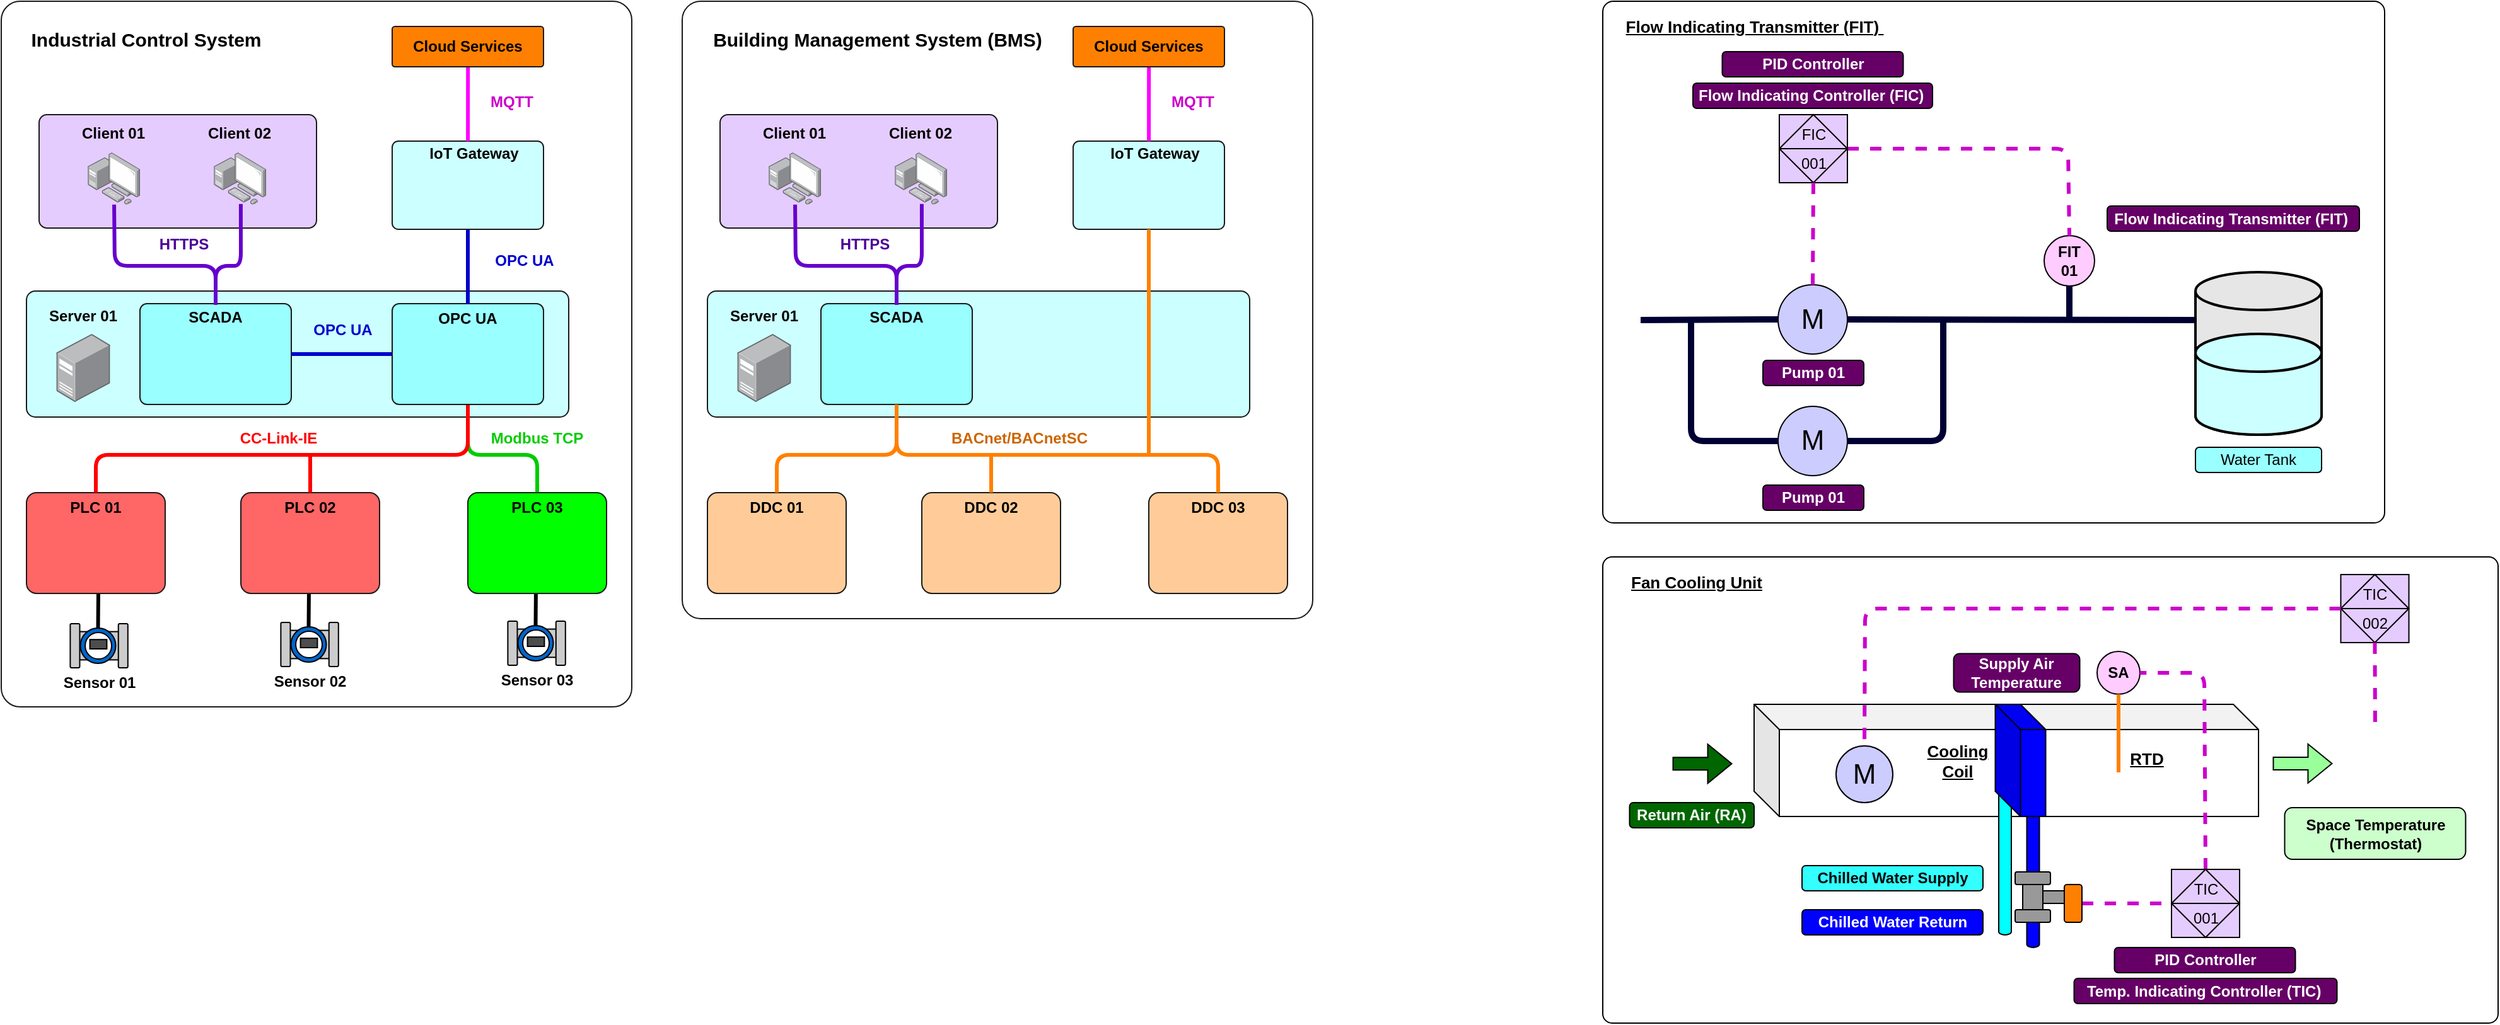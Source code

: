 <mxfile>
    <diagram name="Page-1" id="ee8GucKMwhRsPF9MjmTV">
        <mxGraphModel dx="2983" dy="1670" grid="1" gridSize="10" guides="1" tooltips="1" connect="1" arrows="1" fold="1" page="1" pageScale="1" pageWidth="850" pageHeight="1100" math="0" shadow="0">
            <root>
                <mxCell id="0"/>
                <mxCell id="1" parent="0"/>
                <mxCell id="qGfMKpQDj4KVWiZ2LK5q-127" value="" style="rounded=1;whiteSpace=wrap;html=1;arcSize=2;" parent="1" vertex="1">
                    <mxGeometry x="1540" y="611" width="710" height="370" as="geometry"/>
                </mxCell>
                <mxCell id="qGfMKpQDj4KVWiZ2LK5q-164" value="" style="rounded=1;whiteSpace=wrap;html=1;fillColor=#999999;" parent="1" vertex="1">
                    <mxGeometry x="1886.25" y="876" width="28" height="10" as="geometry"/>
                </mxCell>
                <mxCell id="qGfMKpQDj4KVWiZ2LK5q-149" value="" style="shape=cube;whiteSpace=wrap;html=1;boundedLbl=1;backgroundOutline=1;darkOpacity=0.05;darkOpacity2=0.1;" parent="1" vertex="1">
                    <mxGeometry x="1660" y="728" width="400" height="89" as="geometry"/>
                </mxCell>
                <mxCell id="YWgGbhT9v-dE-4aeQCzL-33" value="" style="rounded=1;whiteSpace=wrap;html=1;fillColor=#FFFFFF;strokeColor=#1A1A1A;arcSize=3;movable=1;resizable=1;rotatable=1;deletable=1;editable=1;locked=0;connectable=1;" parent="1" vertex="1">
                    <mxGeometry x="270" y="170" width="500" height="560" as="geometry"/>
                </mxCell>
                <mxCell id="qGfMKpQDj4KVWiZ2LK5q-117" value="" style="group" parent="1" vertex="1" connectable="0">
                    <mxGeometry x="660" y="635" width="70" height="95" as="geometry"/>
                </mxCell>
                <mxCell id="qGfMKpQDj4KVWiZ2LK5q-118" value="" style="endArrow=none;html=1;rounded=0;exitX=0.5;exitY=0;exitDx=0;exitDy=0;strokeWidth=3;" parent="qGfMKpQDj4KVWiZ2LK5q-117" source="qGfMKpQDj4KVWiZ2LK5q-121" edge="1">
                    <mxGeometry width="50" height="50" relative="1" as="geometry">
                        <mxPoint x="158" y="83" as="sourcePoint"/>
                        <mxPoint x="34" as="targetPoint"/>
                    </mxGeometry>
                </mxCell>
                <mxCell id="qGfMKpQDj4KVWiZ2LK5q-119" value="" style="group" parent="qGfMKpQDj4KVWiZ2LK5q-117" vertex="1" connectable="0">
                    <mxGeometry x="11.7" y="27" width="45.7" height="35" as="geometry"/>
                </mxCell>
                <mxCell id="qGfMKpQDj4KVWiZ2LK5q-120" value="" style="rounded=0;whiteSpace=wrap;html=1;fontColor=#CCCCCC;fillColor=#CCCCCC;" parent="qGfMKpQDj4KVWiZ2LK5q-119" vertex="1">
                    <mxGeometry x="3.237" y="6.3" width="40.957" height="22.4" as="geometry"/>
                </mxCell>
                <mxCell id="qGfMKpQDj4KVWiZ2LK5q-121" value="" style="ellipse;whiteSpace=wrap;html=1;aspect=fixed;fontColor=#CCCCCC;fillColor=#0066CC;" parent="qGfMKpQDj4KVWiZ2LK5q-119" vertex="1">
                    <mxGeometry x="8.056" y="3.5" width="28" height="28" as="geometry"/>
                </mxCell>
                <mxCell id="qGfMKpQDj4KVWiZ2LK5q-122" value="" style="rounded=1;whiteSpace=wrap;html=1;fontColor=#CCCCCC;fillColor=#CCCCCC;" parent="qGfMKpQDj4KVWiZ2LK5q-119" vertex="1">
                    <mxGeometry width="7.529" height="35" as="geometry"/>
                </mxCell>
                <mxCell id="qGfMKpQDj4KVWiZ2LK5q-123" value="" style="rounded=1;whiteSpace=wrap;html=1;fontColor=#CCCCCC;fillColor=#CCCCCC;" parent="qGfMKpQDj4KVWiZ2LK5q-119" vertex="1">
                    <mxGeometry x="38.171" width="7.529" height="35" as="geometry"/>
                </mxCell>
                <mxCell id="qGfMKpQDj4KVWiZ2LK5q-124" value="" style="ellipse;whiteSpace=wrap;html=1;aspect=fixed;fontColor=#CCCCCC;fillColor=#FFFFFF;" parent="qGfMKpQDj4KVWiZ2LK5q-119" vertex="1">
                    <mxGeometry x="11.82" y="7" width="21" height="21" as="geometry"/>
                </mxCell>
                <mxCell id="qGfMKpQDj4KVWiZ2LK5q-125" value="" style="rounded=0;whiteSpace=wrap;html=1;fillColor=#4D4D4D;" parent="qGfMKpQDj4KVWiZ2LK5q-119" vertex="1">
                    <mxGeometry x="15.58" y="12.6" width="13.42" height="7.4" as="geometry"/>
                </mxCell>
                <mxCell id="qGfMKpQDj4KVWiZ2LK5q-126" value="&lt;b&gt;&lt;font style=&quot;color: rgb(0, 0, 0);&quot;&gt;Sensor 03&lt;/font&gt;&lt;/b&gt;" style="rounded=0;whiteSpace=wrap;html=1;strokeColor=none;fillColor=none;" parent="qGfMKpQDj4KVWiZ2LK5q-117" vertex="1">
                    <mxGeometry y="64" width="70" height="20" as="geometry"/>
                </mxCell>
                <mxCell id="qGfMKpQDj4KVWiZ2LK5q-96" value="" style="group" parent="1" vertex="1" connectable="0">
                    <mxGeometry x="480" y="636" width="70" height="95" as="geometry"/>
                </mxCell>
                <mxCell id="qGfMKpQDj4KVWiZ2LK5q-97" value="" style="endArrow=none;html=1;rounded=0;exitX=0.5;exitY=0;exitDx=0;exitDy=0;strokeWidth=3;" parent="qGfMKpQDj4KVWiZ2LK5q-96" source="qGfMKpQDj4KVWiZ2LK5q-100" edge="1">
                    <mxGeometry width="50" height="50" relative="1" as="geometry">
                        <mxPoint x="158" y="83" as="sourcePoint"/>
                        <mxPoint x="34" as="targetPoint"/>
                    </mxGeometry>
                </mxCell>
                <mxCell id="qGfMKpQDj4KVWiZ2LK5q-98" value="" style="group" parent="qGfMKpQDj4KVWiZ2LK5q-96" vertex="1" connectable="0">
                    <mxGeometry x="11.7" y="27" width="45.7" height="35" as="geometry"/>
                </mxCell>
                <mxCell id="qGfMKpQDj4KVWiZ2LK5q-99" value="" style="rounded=0;whiteSpace=wrap;html=1;fontColor=#CCCCCC;fillColor=#CCCCCC;" parent="qGfMKpQDj4KVWiZ2LK5q-98" vertex="1">
                    <mxGeometry x="3.237" y="6.3" width="40.957" height="22.4" as="geometry"/>
                </mxCell>
                <mxCell id="qGfMKpQDj4KVWiZ2LK5q-100" value="" style="ellipse;whiteSpace=wrap;html=1;aspect=fixed;fontColor=#CCCCCC;fillColor=#0066CC;" parent="qGfMKpQDj4KVWiZ2LK5q-98" vertex="1">
                    <mxGeometry x="8.056" y="3.5" width="28" height="28" as="geometry"/>
                </mxCell>
                <mxCell id="qGfMKpQDj4KVWiZ2LK5q-101" value="" style="rounded=1;whiteSpace=wrap;html=1;fontColor=#CCCCCC;fillColor=#CCCCCC;" parent="qGfMKpQDj4KVWiZ2LK5q-98" vertex="1">
                    <mxGeometry width="7.529" height="35" as="geometry"/>
                </mxCell>
                <mxCell id="qGfMKpQDj4KVWiZ2LK5q-102" value="" style="rounded=1;whiteSpace=wrap;html=1;fontColor=#CCCCCC;fillColor=#CCCCCC;" parent="qGfMKpQDj4KVWiZ2LK5q-98" vertex="1">
                    <mxGeometry x="38.171" width="7.529" height="35" as="geometry"/>
                </mxCell>
                <mxCell id="qGfMKpQDj4KVWiZ2LK5q-103" value="" style="ellipse;whiteSpace=wrap;html=1;aspect=fixed;fontColor=#CCCCCC;fillColor=#FFFFFF;" parent="qGfMKpQDj4KVWiZ2LK5q-98" vertex="1">
                    <mxGeometry x="11.82" y="7" width="21" height="21" as="geometry"/>
                </mxCell>
                <mxCell id="qGfMKpQDj4KVWiZ2LK5q-104" value="" style="rounded=0;whiteSpace=wrap;html=1;fillColor=#4D4D4D;" parent="qGfMKpQDj4KVWiZ2LK5q-98" vertex="1">
                    <mxGeometry x="15.58" y="12.6" width="13.42" height="7.4" as="geometry"/>
                </mxCell>
                <mxCell id="qGfMKpQDj4KVWiZ2LK5q-105" value="&lt;b&gt;&lt;font style=&quot;color: rgb(0, 0, 0);&quot;&gt;Sensor 02&lt;/font&gt;&lt;/b&gt;" style="rounded=0;whiteSpace=wrap;html=1;strokeColor=none;fillColor=none;" parent="qGfMKpQDj4KVWiZ2LK5q-96" vertex="1">
                    <mxGeometry y="64" width="70" height="20" as="geometry"/>
                </mxCell>
                <mxCell id="qGfMKpQDj4KVWiZ2LK5q-95" value="" style="group" parent="1" vertex="1" connectable="0">
                    <mxGeometry x="313" y="637" width="70" height="95" as="geometry"/>
                </mxCell>
                <mxCell id="qGfMKpQDj4KVWiZ2LK5q-94" value="" style="endArrow=none;html=1;rounded=0;exitX=0.5;exitY=0;exitDx=0;exitDy=0;strokeWidth=3;" parent="qGfMKpQDj4KVWiZ2LK5q-95" source="qGfMKpQDj4KVWiZ2LK5q-84" edge="1">
                    <mxGeometry width="50" height="50" relative="1" as="geometry">
                        <mxPoint x="158" y="83" as="sourcePoint"/>
                        <mxPoint x="34" as="targetPoint"/>
                    </mxGeometry>
                </mxCell>
                <mxCell id="qGfMKpQDj4KVWiZ2LK5q-92" value="" style="group" parent="qGfMKpQDj4KVWiZ2LK5q-95" vertex="1" connectable="0">
                    <mxGeometry x="11.7" y="27" width="45.7" height="35" as="geometry"/>
                </mxCell>
                <mxCell id="qGfMKpQDj4KVWiZ2LK5q-87" value="" style="rounded=0;whiteSpace=wrap;html=1;fontColor=#CCCCCC;fillColor=#CCCCCC;" parent="qGfMKpQDj4KVWiZ2LK5q-92" vertex="1">
                    <mxGeometry x="3.237" y="6.3" width="40.957" height="22.4" as="geometry"/>
                </mxCell>
                <mxCell id="qGfMKpQDj4KVWiZ2LK5q-84" value="" style="ellipse;whiteSpace=wrap;html=1;aspect=fixed;fontColor=#CCCCCC;fillColor=#0066CC;" parent="qGfMKpQDj4KVWiZ2LK5q-92" vertex="1">
                    <mxGeometry x="8.056" y="3.5" width="28" height="28" as="geometry"/>
                </mxCell>
                <mxCell id="qGfMKpQDj4KVWiZ2LK5q-85" value="" style="rounded=1;whiteSpace=wrap;html=1;fontColor=#CCCCCC;fillColor=#CCCCCC;" parent="qGfMKpQDj4KVWiZ2LK5q-92" vertex="1">
                    <mxGeometry width="7.529" height="35" as="geometry"/>
                </mxCell>
                <mxCell id="qGfMKpQDj4KVWiZ2LK5q-86" value="" style="rounded=1;whiteSpace=wrap;html=1;fontColor=#CCCCCC;fillColor=#CCCCCC;" parent="qGfMKpQDj4KVWiZ2LK5q-92" vertex="1">
                    <mxGeometry x="38.171" width="7.529" height="35" as="geometry"/>
                </mxCell>
                <mxCell id="qGfMKpQDj4KVWiZ2LK5q-88" value="" style="ellipse;whiteSpace=wrap;html=1;aspect=fixed;fontColor=#CCCCCC;fillColor=#FFFFFF;" parent="qGfMKpQDj4KVWiZ2LK5q-92" vertex="1">
                    <mxGeometry x="11.82" y="7" width="21" height="21" as="geometry"/>
                </mxCell>
                <mxCell id="qGfMKpQDj4KVWiZ2LK5q-91" value="" style="rounded=0;whiteSpace=wrap;html=1;fillColor=#4D4D4D;" parent="qGfMKpQDj4KVWiZ2LK5q-92" vertex="1">
                    <mxGeometry x="15.58" y="12.6" width="13.42" height="7.4" as="geometry"/>
                </mxCell>
                <mxCell id="qGfMKpQDj4KVWiZ2LK5q-93" value="&lt;b&gt;&lt;font style=&quot;color: rgb(0, 0, 0);&quot;&gt;Sensor 01&lt;/font&gt;&lt;/b&gt;" style="rounded=0;whiteSpace=wrap;html=1;strokeColor=none;fillColor=none;" parent="qGfMKpQDj4KVWiZ2LK5q-95" vertex="1">
                    <mxGeometry y="64" width="70" height="20" as="geometry"/>
                </mxCell>
                <mxCell id="qGfMKpQDj4KVWiZ2LK5q-80" value="" style="rounded=1;whiteSpace=wrap;html=1;arcSize=2;" parent="1" vertex="1">
                    <mxGeometry x="1540" y="170" width="620" height="414" as="geometry"/>
                </mxCell>
                <mxCell id="YWgGbhT9v-dE-4aeQCzL-59" value="" style="rounded=1;whiteSpace=wrap;html=1;fillColor=#E5CCFF;strokeColor=#1A1A1A;arcSize=7;" parent="1" vertex="1">
                    <mxGeometry x="300" y="260" width="220" height="90" as="geometry"/>
                </mxCell>
                <mxCell id="YWgGbhT9v-dE-4aeQCzL-24" value="" style="endArrow=none;html=1;rounded=1;exitX=0.5;exitY=0;exitDx=0;exitDy=0;curved=0;strokeWidth=3;strokeColor=#00CC00;entryX=0.5;entryY=1;entryDx=0;entryDy=0;" parent="1" source="YWgGbhT9v-dE-4aeQCzL-12" target="YWgGbhT9v-dE-4aeQCzL-19" edge="1">
                    <mxGeometry width="50" height="50" relative="1" as="geometry">
                        <mxPoint x="355" y="570" as="sourcePoint"/>
                        <mxPoint x="640" y="490" as="targetPoint"/>
                        <Array as="points">
                            <mxPoint x="695" y="530"/>
                            <mxPoint x="640" y="530"/>
                        </Array>
                    </mxGeometry>
                </mxCell>
                <mxCell id="YWgGbhT9v-dE-4aeQCzL-16" value="" style="rounded=1;whiteSpace=wrap;html=1;fillColor=#CCFFFF;strokeColor=#1A1A1A;arcSize=7;" parent="1" vertex="1">
                    <mxGeometry x="290" y="400" width="430" height="100" as="geometry"/>
                </mxCell>
                <mxCell id="YWgGbhT9v-dE-4aeQCzL-1" value="" style="rounded=1;whiteSpace=wrap;html=1;fillColor=#FF6666;strokeColor=#1A1A1A;arcSize=10;" parent="1" vertex="1">
                    <mxGeometry x="290" y="560" width="110" height="80" as="geometry"/>
                </mxCell>
                <mxCell id="YWgGbhT9v-dE-4aeQCzL-2" value="" style="shape=image;verticalLabelPosition=bottom;labelBackgroundColor=default;verticalAlign=top;aspect=fixed;imageAspect=0;image=https://static.thenounproject.com/png/72238-200.png;" parent="1" vertex="1">
                    <mxGeometry x="300" y="560" width="90" height="90" as="geometry"/>
                </mxCell>
                <mxCell id="YWgGbhT9v-dE-4aeQCzL-7" value="&lt;b&gt;&lt;font style=&quot;color: rgb(0, 0, 0);&quot;&gt;PLC 01&lt;/font&gt;&lt;/b&gt;" style="rounded=0;whiteSpace=wrap;html=1;strokeColor=none;fillColor=none;" parent="1" vertex="1">
                    <mxGeometry x="310" y="562" width="70" height="20" as="geometry"/>
                </mxCell>
                <mxCell id="YWgGbhT9v-dE-4aeQCzL-8" value="" style="rounded=1;whiteSpace=wrap;html=1;fillColor=#FF6666;strokeColor=#1A1A1A;arcSize=10;" parent="1" vertex="1">
                    <mxGeometry x="460" y="560" width="110" height="80" as="geometry"/>
                </mxCell>
                <mxCell id="YWgGbhT9v-dE-4aeQCzL-9" value="" style="shape=image;verticalLabelPosition=bottom;labelBackgroundColor=default;verticalAlign=top;aspect=fixed;imageAspect=0;image=https://static.thenounproject.com/png/72238-200.png;" parent="1" vertex="1">
                    <mxGeometry x="470" y="560" width="90" height="90" as="geometry"/>
                </mxCell>
                <mxCell id="YWgGbhT9v-dE-4aeQCzL-10" value="&lt;b&gt;&lt;font style=&quot;color: rgb(0, 0, 0);&quot;&gt;PLC 02&lt;/font&gt;&lt;/b&gt;" style="rounded=0;whiteSpace=wrap;html=1;strokeColor=none;fillColor=none;" parent="1" vertex="1">
                    <mxGeometry x="480" y="562" width="70" height="20" as="geometry"/>
                </mxCell>
                <mxCell id="YWgGbhT9v-dE-4aeQCzL-11" value="" style="rounded=1;whiteSpace=wrap;html=1;fillColor=#00FF00;strokeColor=#1A1A1A;arcSize=10;" parent="1" vertex="1">
                    <mxGeometry x="640" y="560" width="110" height="80" as="geometry"/>
                </mxCell>
                <mxCell id="YWgGbhT9v-dE-4aeQCzL-12" value="" style="shape=image;verticalLabelPosition=bottom;labelBackgroundColor=default;verticalAlign=top;aspect=fixed;imageAspect=0;image=https://static.thenounproject.com/png/72238-200.png;" parent="1" vertex="1">
                    <mxGeometry x="650" y="560" width="90" height="90" as="geometry"/>
                </mxCell>
                <mxCell id="YWgGbhT9v-dE-4aeQCzL-13" value="&lt;b&gt;&lt;font style=&quot;color: rgb(0, 0, 0);&quot;&gt;PLC 03&lt;/font&gt;&lt;/b&gt;" style="rounded=0;whiteSpace=wrap;html=1;strokeColor=none;fillColor=none;" parent="1" vertex="1">
                    <mxGeometry x="660" y="562" width="70" height="20" as="geometry"/>
                </mxCell>
                <mxCell id="YWgGbhT9v-dE-4aeQCzL-14" value="" style="image;points=[];aspect=fixed;html=1;align=center;shadow=0;dashed=0;image=img/lib/allied_telesis/computer_and_terminals/Server_Desktop.svg;" parent="1" vertex="1">
                    <mxGeometry x="313.7" y="434" width="42.6" height="54" as="geometry"/>
                </mxCell>
                <mxCell id="YWgGbhT9v-dE-4aeQCzL-17" value="&lt;b&gt;&lt;font style=&quot;color: rgb(0, 0, 0);&quot;&gt;Server 01&lt;/font&gt;&lt;/b&gt;" style="rounded=0;whiteSpace=wrap;html=1;strokeColor=none;fillColor=none;" parent="1" vertex="1">
                    <mxGeometry x="300" y="410" width="70" height="20" as="geometry"/>
                </mxCell>
                <mxCell id="YWgGbhT9v-dE-4aeQCzL-18" value="" style="rounded=1;whiteSpace=wrap;html=1;fillColor=#99FFFF;strokeColor=#1A1A1A;arcSize=7;" parent="1" vertex="1">
                    <mxGeometry x="380" y="410" width="120" height="80" as="geometry"/>
                </mxCell>
                <mxCell id="YWgGbhT9v-dE-4aeQCzL-20" value="&lt;b&gt;&lt;font style=&quot;color: rgb(0, 0, 0);&quot;&gt;SCADA&lt;/font&gt;&lt;/b&gt;" style="rounded=0;whiteSpace=wrap;html=1;strokeColor=none;fillColor=none;" parent="1" vertex="1">
                    <mxGeometry x="405" y="411" width="70" height="20" as="geometry"/>
                </mxCell>
                <mxCell id="YWgGbhT9v-dE-4aeQCzL-21" value="&lt;font color=&quot;#000000&quot;&gt;&lt;b&gt;OPC UA&lt;/b&gt;&lt;/font&gt;" style="rounded=0;whiteSpace=wrap;html=1;strokeColor=none;fillColor=none;" parent="1" vertex="1">
                    <mxGeometry x="605" y="412" width="70" height="20" as="geometry"/>
                </mxCell>
                <mxCell id="YWgGbhT9v-dE-4aeQCzL-22" value="" style="endArrow=none;html=1;rounded=1;exitX=0.5;exitY=0;exitDx=0;exitDy=0;entryX=0.5;entryY=1;entryDx=0;entryDy=0;curved=0;strokeWidth=3;strokeColor=#FF0000;" parent="1" source="YWgGbhT9v-dE-4aeQCzL-2" target="YWgGbhT9v-dE-4aeQCzL-19" edge="1">
                    <mxGeometry width="50" height="50" relative="1" as="geometry">
                        <mxPoint x="460" y="480" as="sourcePoint"/>
                        <mxPoint x="510" y="430" as="targetPoint"/>
                        <Array as="points">
                            <mxPoint x="345" y="530"/>
                            <mxPoint x="640" y="530"/>
                        </Array>
                    </mxGeometry>
                </mxCell>
                <mxCell id="YWgGbhT9v-dE-4aeQCzL-25" value="" style="endArrow=none;html=1;rounded=0;exitX=0.5;exitY=0;exitDx=0;exitDy=0;strokeWidth=3;strokeColor=#FF0000;" parent="1" source="YWgGbhT9v-dE-4aeQCzL-9" edge="1">
                    <mxGeometry width="50" height="50" relative="1" as="geometry">
                        <mxPoint x="500" y="490" as="sourcePoint"/>
                        <mxPoint x="515" y="530" as="targetPoint"/>
                    </mxGeometry>
                </mxCell>
                <mxCell id="YWgGbhT9v-dE-4aeQCzL-30" style="edgeStyle=orthogonalEdgeStyle;rounded=0;orthogonalLoop=1;jettySize=auto;html=1;exitX=0;exitY=0.5;exitDx=0;exitDy=0;entryX=1;entryY=0.5;entryDx=0;entryDy=0;endArrow=none;startFill=0;strokeColor=#0000CC;strokeWidth=3;" parent="1" source="YWgGbhT9v-dE-4aeQCzL-19" target="YWgGbhT9v-dE-4aeQCzL-18" edge="1">
                    <mxGeometry relative="1" as="geometry"/>
                </mxCell>
                <mxCell id="YWgGbhT9v-dE-4aeQCzL-19" value="" style="rounded=1;whiteSpace=wrap;html=1;fillColor=#99FFFF;strokeColor=#1A1A1A;arcSize=7;" parent="1" vertex="1">
                    <mxGeometry x="580" y="410" width="120" height="80" as="geometry"/>
                </mxCell>
                <mxCell id="YWgGbhT9v-dE-4aeQCzL-27" value="&lt;b&gt;&lt;font style=&quot;color: rgb(0, 0, 0);&quot;&gt;OPC UA&lt;/font&gt;&lt;/b&gt;" style="rounded=0;whiteSpace=wrap;html=1;strokeColor=none;fillColor=none;" parent="1" vertex="1">
                    <mxGeometry x="605" y="412" width="70" height="20" as="geometry"/>
                </mxCell>
                <mxCell id="YWgGbhT9v-dE-4aeQCzL-28" value="&lt;b&gt;&lt;font style=&quot;color: rgb(255, 0, 0);&quot;&gt;CC-Link-IE&lt;/font&gt;&lt;/b&gt;" style="rounded=0;whiteSpace=wrap;html=1;strokeColor=none;fillColor=none;" parent="1" vertex="1">
                    <mxGeometry x="455" y="507" width="70" height="20" as="geometry"/>
                </mxCell>
                <mxCell id="YWgGbhT9v-dE-4aeQCzL-29" value="&lt;b&gt;&lt;font style=&quot;color: rgb(0, 204, 0);&quot;&gt;Modbus TCP&lt;/font&gt;&lt;/b&gt;" style="rounded=0;whiteSpace=wrap;html=1;strokeColor=none;fillColor=none;" parent="1" vertex="1">
                    <mxGeometry x="650" y="507" width="90" height="20" as="geometry"/>
                </mxCell>
                <mxCell id="YWgGbhT9v-dE-4aeQCzL-32" style="edgeStyle=orthogonalEdgeStyle;rounded=0;orthogonalLoop=1;jettySize=auto;html=1;endArrow=none;startFill=0;strokeColor=#0000CC;strokeWidth=3;" parent="1" edge="1">
                    <mxGeometry relative="1" as="geometry">
                        <mxPoint x="640" y="410" as="sourcePoint"/>
                        <mxPoint x="640" y="340" as="targetPoint"/>
                    </mxGeometry>
                </mxCell>
                <mxCell id="YWgGbhT9v-dE-4aeQCzL-34" value="&lt;b&gt;&lt;font style=&quot;color: rgb(0, 0, 204);&quot;&gt;OPC UA&lt;/font&gt;&lt;/b&gt;" style="rounded=0;whiteSpace=wrap;html=1;strokeColor=none;fillColor=none;" parent="1" vertex="1">
                    <mxGeometry x="650" y="366" width="70" height="20" as="geometry"/>
                </mxCell>
                <mxCell id="YWgGbhT9v-dE-4aeQCzL-37" value="&lt;b&gt;&lt;font style=&quot;color: rgb(0, 0, 204);&quot;&gt;OPC UA&lt;/font&gt;&lt;/b&gt;" style="rounded=0;whiteSpace=wrap;html=1;strokeColor=none;fillColor=none;" parent="1" vertex="1">
                    <mxGeometry x="506" y="421" width="70" height="20" as="geometry"/>
                </mxCell>
                <mxCell id="YWgGbhT9v-dE-4aeQCzL-39" value="" style="shape=image;verticalLabelPosition=bottom;labelBackgroundColor=default;verticalAlign=top;aspect=fixed;imageAspect=0;image=https://images.seeklogo.com/logo-png/35/2/opc-unified-architecture-ua-logo-png_seeklogo-355019.png;" parent="1" vertex="1">
                    <mxGeometry x="590" y="400" width="100" height="100" as="geometry"/>
                </mxCell>
                <mxCell id="YWgGbhT9v-dE-4aeQCzL-41" value="" style="shape=image;verticalLabelPosition=bottom;labelBackgroundColor=default;verticalAlign=top;aspect=fixed;imageAspect=0;image=https://iconics.fr/wp-content/uploads/2021/04/ICONICS_logo-1.png;" parent="1" vertex="1">
                    <mxGeometry x="402.2" y="434" width="76.8" height="44" as="geometry"/>
                </mxCell>
                <mxCell id="YWgGbhT9v-dE-4aeQCzL-42" value="" style="rounded=1;whiteSpace=wrap;html=1;fillColor=#CCFFFF;strokeColor=#1A1A1A;arcSize=7;" parent="1" vertex="1">
                    <mxGeometry x="580" y="281" width="120" height="70" as="geometry"/>
                </mxCell>
                <mxCell id="YWgGbhT9v-dE-4aeQCzL-43" value="&lt;font color=&quot;#000000&quot;&gt;&lt;b&gt;IoT Gateway&lt;/b&gt;&lt;/font&gt;" style="rounded=0;whiteSpace=wrap;html=1;strokeColor=none;fillColor=none;" parent="1" vertex="1">
                    <mxGeometry x="590" y="281" width="110" height="20" as="geometry"/>
                </mxCell>
                <mxCell id="YWgGbhT9v-dE-4aeQCzL-48" value="" style="shape=image;verticalLabelPosition=bottom;labelBackgroundColor=default;verticalAlign=top;aspect=fixed;imageAspect=0;image=https://scadalliance.com/partenaires/ewon.png;" parent="1" vertex="1">
                    <mxGeometry x="592" y="301" width="96" height="40" as="geometry"/>
                </mxCell>
                <mxCell id="YWgGbhT9v-dE-4aeQCzL-53" value="" style="image;points=[];aspect=fixed;html=1;align=center;shadow=0;dashed=0;image=img/lib/allied_telesis/computer_and_terminals/Personal_Computer_with_Server.svg;" parent="1" vertex="1">
                    <mxGeometry x="338.6" y="290" width="41.4" height="41.4" as="geometry"/>
                </mxCell>
                <mxCell id="YWgGbhT9v-dE-4aeQCzL-54" value="" style="image;points=[];aspect=fixed;html=1;align=center;shadow=0;dashed=0;image=img/lib/allied_telesis/computer_and_terminals/Personal_Computer_with_Server.svg;" parent="1" vertex="1">
                    <mxGeometry x="438.6" y="290" width="41.4" height="41.4" as="geometry"/>
                </mxCell>
                <mxCell id="YWgGbhT9v-dE-4aeQCzL-55" value="&lt;b&gt;&lt;font style=&quot;color: rgb(0, 0, 0);&quot;&gt;Client 01&lt;/font&gt;&lt;/b&gt;" style="rounded=0;whiteSpace=wrap;html=1;strokeColor=none;fillColor=none;" parent="1" vertex="1">
                    <mxGeometry x="324.3" y="265" width="70" height="20" as="geometry"/>
                </mxCell>
                <mxCell id="YWgGbhT9v-dE-4aeQCzL-56" value="&lt;b&gt;&lt;font style=&quot;color: rgb(0, 0, 0);&quot;&gt;Client 02&lt;/font&gt;&lt;/b&gt;" style="rounded=0;whiteSpace=wrap;html=1;strokeColor=none;fillColor=none;" parent="1" vertex="1">
                    <mxGeometry x="424.3" y="265" width="70" height="20" as="geometry"/>
                </mxCell>
                <mxCell id="YWgGbhT9v-dE-4aeQCzL-57" value="" style="endArrow=none;html=1;rounded=1;exitX=0.5;exitY=0;exitDx=0;exitDy=0;strokeColor=#6600CC;strokeWidth=3;curved=0;" parent="1" source="YWgGbhT9v-dE-4aeQCzL-20" target="YWgGbhT9v-dE-4aeQCzL-53" edge="1">
                    <mxGeometry width="50" height="50" relative="1" as="geometry">
                        <mxPoint x="440" y="430" as="sourcePoint"/>
                        <mxPoint x="370" y="340" as="targetPoint"/>
                        <Array as="points">
                            <mxPoint x="440" y="380"/>
                            <mxPoint x="360" y="380"/>
                        </Array>
                    </mxGeometry>
                </mxCell>
                <mxCell id="YWgGbhT9v-dE-4aeQCzL-58" value="" style="endArrow=none;html=1;rounded=1;exitX=0.5;exitY=0;exitDx=0;exitDy=0;strokeColor=#6600CC;strokeWidth=3;curved=0;entryX=0.516;entryY=0.988;entryDx=0;entryDy=0;entryPerimeter=0;" parent="1" source="YWgGbhT9v-dE-4aeQCzL-20" target="YWgGbhT9v-dE-4aeQCzL-54" edge="1">
                    <mxGeometry width="50" height="50" relative="1" as="geometry">
                        <mxPoint x="450" y="421" as="sourcePoint"/>
                        <mxPoint x="460" y="340" as="targetPoint"/>
                        <Array as="points">
                            <mxPoint x="440" y="380"/>
                            <mxPoint x="460" y="380"/>
                        </Array>
                    </mxGeometry>
                </mxCell>
                <mxCell id="YWgGbhT9v-dE-4aeQCzL-60" value="&lt;b&gt;&lt;font style=&quot;color: rgb(76, 0, 153);&quot;&gt;HTTPS&lt;/font&gt;&lt;/b&gt;" style="rounded=0;whiteSpace=wrap;html=1;strokeColor=none;fillColor=none;" parent="1" vertex="1">
                    <mxGeometry x="380" y="353" width="70" height="20" as="geometry"/>
                </mxCell>
                <mxCell id="YWgGbhT9v-dE-4aeQCzL-63" style="edgeStyle=orthogonalEdgeStyle;rounded=0;orthogonalLoop=1;jettySize=auto;html=1;endArrow=none;startFill=0;strokeColor=#FF00FF;strokeWidth=3;entryX=0.5;entryY=1;entryDx=0;entryDy=0;exitX=0.455;exitY=0;exitDx=0;exitDy=0;exitPerimeter=0;fontColor=#CC6600;" parent="1" source="YWgGbhT9v-dE-4aeQCzL-43" target="YWgGbhT9v-dE-4aeQCzL-61" edge="1">
                    <mxGeometry relative="1" as="geometry">
                        <mxPoint x="630" y="301" as="sourcePoint"/>
                        <mxPoint x="630" y="231" as="targetPoint"/>
                        <Array as="points">
                            <mxPoint x="640" y="220"/>
                        </Array>
                    </mxGeometry>
                </mxCell>
                <mxCell id="YWgGbhT9v-dE-4aeQCzL-61" value="" style="rounded=1;whiteSpace=wrap;html=1;fillColor=#FF8000;strokeColor=#1A1A1A;arcSize=7;fontColor=#FFB366;" parent="1" vertex="1">
                    <mxGeometry x="580" y="190" width="120" height="32" as="geometry"/>
                </mxCell>
                <mxCell id="YWgGbhT9v-dE-4aeQCzL-62" value="&lt;font color=&quot;#000000&quot;&gt;&lt;b&gt;Cloud Services&lt;/b&gt;&lt;/font&gt;" style="rounded=0;whiteSpace=wrap;html=1;strokeColor=none;fillColor=none;" parent="1" vertex="1">
                    <mxGeometry x="585" y="196" width="110" height="20" as="geometry"/>
                </mxCell>
                <mxCell id="YWgGbhT9v-dE-4aeQCzL-64" value="&lt;b&gt;&lt;font color=&quot;#cc00cc&quot; style=&quot;&quot;&gt;MQTT&lt;/font&gt;&lt;/b&gt;" style="rounded=0;whiteSpace=wrap;html=1;strokeColor=none;fillColor=none;fontColor=#FF8000;" parent="1" vertex="1">
                    <mxGeometry x="640" y="240" width="70" height="20" as="geometry"/>
                </mxCell>
                <mxCell id="qGfMKpQDj4KVWiZ2LK5q-1" value="&lt;b&gt;&lt;font style=&quot;font-size: 15px;&quot;&gt;Industrial Control System&lt;/font&gt;&lt;/b&gt;" style="rounded=0;whiteSpace=wrap;html=1;strokeColor=none;fillColor=none;" parent="1" vertex="1">
                    <mxGeometry x="290" y="190" width="190" height="20" as="geometry"/>
                </mxCell>
                <mxCell id="qGfMKpQDj4KVWiZ2LK5q-2" value="" style="rounded=1;whiteSpace=wrap;html=1;fillColor=#FFFFFF;strokeColor=#1A1A1A;arcSize=3;movable=1;resizable=1;rotatable=1;deletable=1;editable=1;locked=0;connectable=1;" parent="1" vertex="1">
                    <mxGeometry x="810" y="170" width="500" height="490" as="geometry"/>
                </mxCell>
                <mxCell id="qGfMKpQDj4KVWiZ2LK5q-3" value="" style="rounded=1;whiteSpace=wrap;html=1;fillColor=#E5CCFF;strokeColor=#1A1A1A;arcSize=7;" parent="1" vertex="1">
                    <mxGeometry x="840" y="260" width="220" height="90" as="geometry"/>
                </mxCell>
                <mxCell id="qGfMKpQDj4KVWiZ2LK5q-5" value="" style="rounded=1;whiteSpace=wrap;html=1;fillColor=#CCFFFF;strokeColor=#1A1A1A;arcSize=7;" parent="1" vertex="1">
                    <mxGeometry x="830" y="400" width="430" height="100" as="geometry"/>
                </mxCell>
                <mxCell id="qGfMKpQDj4KVWiZ2LK5q-6" value="" style="rounded=1;whiteSpace=wrap;html=1;fillColor=#FFCC99;strokeColor=#1A1A1A;arcSize=10;" parent="1" vertex="1">
                    <mxGeometry x="830" y="560" width="110" height="80" as="geometry"/>
                </mxCell>
                <mxCell id="qGfMKpQDj4KVWiZ2LK5q-7" value="" style="shape=image;verticalLabelPosition=bottom;labelBackgroundColor=default;verticalAlign=top;aspect=fixed;imageAspect=0;image=https://static.thenounproject.com/png/72238-200.png;" parent="1" vertex="1">
                    <mxGeometry x="840" y="560" width="90" height="90" as="geometry"/>
                </mxCell>
                <mxCell id="qGfMKpQDj4KVWiZ2LK5q-8" value="&lt;b&gt;&lt;font style=&quot;color: rgb(0, 0, 0);&quot;&gt;DDC 01&lt;/font&gt;&lt;/b&gt;" style="rounded=0;whiteSpace=wrap;html=1;strokeColor=none;fillColor=none;" parent="1" vertex="1">
                    <mxGeometry x="850" y="562" width="70" height="20" as="geometry"/>
                </mxCell>
                <mxCell id="qGfMKpQDj4KVWiZ2LK5q-9" value="" style="rounded=1;whiteSpace=wrap;html=1;fillColor=#FFCC99;strokeColor=#1A1A1A;arcSize=10;" parent="1" vertex="1">
                    <mxGeometry x="1000" y="560" width="110" height="80" as="geometry"/>
                </mxCell>
                <mxCell id="qGfMKpQDj4KVWiZ2LK5q-10" value="" style="shape=image;verticalLabelPosition=bottom;labelBackgroundColor=default;verticalAlign=top;aspect=fixed;imageAspect=0;image=https://static.thenounproject.com/png/72238-200.png;" parent="1" vertex="1">
                    <mxGeometry x="1010" y="560" width="90" height="90" as="geometry"/>
                </mxCell>
                <mxCell id="qGfMKpQDj4KVWiZ2LK5q-11" value="&lt;b&gt;&lt;font style=&quot;color: rgb(0, 0, 0);&quot;&gt;DDC 02&lt;/font&gt;&lt;/b&gt;" style="rounded=0;whiteSpace=wrap;html=1;strokeColor=none;fillColor=none;" parent="1" vertex="1">
                    <mxGeometry x="1020" y="562" width="70" height="20" as="geometry"/>
                </mxCell>
                <mxCell id="qGfMKpQDj4KVWiZ2LK5q-12" value="" style="rounded=1;whiteSpace=wrap;html=1;fillColor=#FFCC99;strokeColor=#1A1A1A;arcSize=10;" parent="1" vertex="1">
                    <mxGeometry x="1180" y="560" width="110" height="80" as="geometry"/>
                </mxCell>
                <mxCell id="qGfMKpQDj4KVWiZ2LK5q-13" value="" style="shape=image;verticalLabelPosition=bottom;labelBackgroundColor=default;verticalAlign=top;aspect=fixed;imageAspect=0;image=https://static.thenounproject.com/png/72238-200.png;" parent="1" vertex="1">
                    <mxGeometry x="1190" y="560" width="90" height="90" as="geometry"/>
                </mxCell>
                <mxCell id="qGfMKpQDj4KVWiZ2LK5q-14" value="&lt;b&gt;&lt;font style=&quot;color: rgb(0, 0, 0);&quot;&gt;DDC 03&lt;/font&gt;&lt;/b&gt;" style="rounded=0;whiteSpace=wrap;html=1;strokeColor=none;fillColor=none;" parent="1" vertex="1">
                    <mxGeometry x="1200" y="562" width="70" height="20" as="geometry"/>
                </mxCell>
                <mxCell id="qGfMKpQDj4KVWiZ2LK5q-15" value="" style="image;points=[];aspect=fixed;html=1;align=center;shadow=0;dashed=0;image=img/lib/allied_telesis/computer_and_terminals/Server_Desktop.svg;" parent="1" vertex="1">
                    <mxGeometry x="853.7" y="434" width="42.6" height="54" as="geometry"/>
                </mxCell>
                <mxCell id="qGfMKpQDj4KVWiZ2LK5q-16" value="&lt;b&gt;&lt;font style=&quot;color: rgb(0, 0, 0);&quot;&gt;Server 01&lt;/font&gt;&lt;/b&gt;" style="rounded=0;whiteSpace=wrap;html=1;strokeColor=none;fillColor=none;" parent="1" vertex="1">
                    <mxGeometry x="840" y="410" width="70" height="20" as="geometry"/>
                </mxCell>
                <mxCell id="qGfMKpQDj4KVWiZ2LK5q-17" value="" style="rounded=1;whiteSpace=wrap;html=1;fillColor=#99FFFF;strokeColor=#1A1A1A;arcSize=7;" parent="1" vertex="1">
                    <mxGeometry x="920" y="410" width="120" height="80" as="geometry"/>
                </mxCell>
                <mxCell id="qGfMKpQDj4KVWiZ2LK5q-18" value="&lt;b&gt;&lt;font style=&quot;color: rgb(0, 0, 0);&quot;&gt;SCADA&lt;/font&gt;&lt;/b&gt;" style="rounded=0;whiteSpace=wrap;html=1;strokeColor=none;fillColor=none;" parent="1" vertex="1">
                    <mxGeometry x="945" y="411" width="70" height="20" as="geometry"/>
                </mxCell>
                <mxCell id="qGfMKpQDj4KVWiZ2LK5q-20" value="" style="endArrow=none;html=1;rounded=1;exitX=0.5;exitY=0;exitDx=0;exitDy=0;entryX=0.5;entryY=1;entryDx=0;entryDy=0;curved=0;strokeWidth=3;strokeColor=#FF8000;" parent="1" source="qGfMKpQDj4KVWiZ2LK5q-7" target="qGfMKpQDj4KVWiZ2LK5q-17" edge="1">
                    <mxGeometry width="50" height="50" relative="1" as="geometry">
                        <mxPoint x="1000" y="480" as="sourcePoint"/>
                        <mxPoint x="1180" y="490" as="targetPoint"/>
                        <Array as="points">
                            <mxPoint x="885" y="530"/>
                            <mxPoint x="980" y="530"/>
                        </Array>
                    </mxGeometry>
                </mxCell>
                <mxCell id="qGfMKpQDj4KVWiZ2LK5q-21" value="" style="endArrow=none;html=1;rounded=0;exitX=0.5;exitY=0;exitDx=0;exitDy=0;strokeWidth=3;strokeColor=#FF8000;" parent="1" source="qGfMKpQDj4KVWiZ2LK5q-10" edge="1">
                    <mxGeometry width="50" height="50" relative="1" as="geometry">
                        <mxPoint x="1040" y="490" as="sourcePoint"/>
                        <mxPoint x="1055" y="530" as="targetPoint"/>
                    </mxGeometry>
                </mxCell>
                <mxCell id="qGfMKpQDj4KVWiZ2LK5q-26" value="&lt;b&gt;&lt;font color=&quot;#cc6600&quot; style=&quot;&quot;&gt;BACnet/BACnetSC&lt;/font&gt;&lt;/b&gt;" style="rounded=0;whiteSpace=wrap;html=1;strokeColor=none;fillColor=none;" parent="1" vertex="1">
                    <mxGeometry x="1020" y="507" width="115" height="20" as="geometry"/>
                </mxCell>
                <mxCell id="qGfMKpQDj4KVWiZ2LK5q-32" value="" style="shape=image;verticalLabelPosition=bottom;labelBackgroundColor=default;verticalAlign=top;aspect=fixed;imageAspect=0;image=https://iconics.fr/wp-content/uploads/2021/04/ICONICS_logo-1.png;" parent="1" vertex="1">
                    <mxGeometry x="942.2" y="434" width="76.8" height="44" as="geometry"/>
                </mxCell>
                <mxCell id="qGfMKpQDj4KVWiZ2LK5q-33" value="" style="rounded=1;whiteSpace=wrap;html=1;fillColor=#CCFFFF;strokeColor=#1A1A1A;arcSize=7;" parent="1" vertex="1">
                    <mxGeometry x="1120" y="281" width="120" height="70" as="geometry"/>
                </mxCell>
                <mxCell id="qGfMKpQDj4KVWiZ2LK5q-34" value="&lt;font color=&quot;#000000&quot;&gt;&lt;b&gt;IoT Gateway&lt;/b&gt;&lt;/font&gt;" style="rounded=0;whiteSpace=wrap;html=1;strokeColor=none;fillColor=none;" parent="1" vertex="1">
                    <mxGeometry x="1130" y="281" width="110" height="20" as="geometry"/>
                </mxCell>
                <mxCell id="qGfMKpQDj4KVWiZ2LK5q-35" value="" style="shape=image;verticalLabelPosition=bottom;labelBackgroundColor=default;verticalAlign=top;aspect=fixed;imageAspect=0;image=https://scadalliance.com/partenaires/ewon.png;" parent="1" vertex="1">
                    <mxGeometry x="1132" y="301" width="96" height="40" as="geometry"/>
                </mxCell>
                <mxCell id="qGfMKpQDj4KVWiZ2LK5q-36" value="" style="image;points=[];aspect=fixed;html=1;align=center;shadow=0;dashed=0;image=img/lib/allied_telesis/computer_and_terminals/Personal_Computer_with_Server.svg;" parent="1" vertex="1">
                    <mxGeometry x="878.6" y="290" width="41.4" height="41.4" as="geometry"/>
                </mxCell>
                <mxCell id="qGfMKpQDj4KVWiZ2LK5q-37" value="" style="image;points=[];aspect=fixed;html=1;align=center;shadow=0;dashed=0;image=img/lib/allied_telesis/computer_and_terminals/Personal_Computer_with_Server.svg;" parent="1" vertex="1">
                    <mxGeometry x="978.6" y="290" width="41.4" height="41.4" as="geometry"/>
                </mxCell>
                <mxCell id="qGfMKpQDj4KVWiZ2LK5q-38" value="&lt;b&gt;&lt;font style=&quot;color: rgb(0, 0, 0);&quot;&gt;Client 01&lt;/font&gt;&lt;/b&gt;" style="rounded=0;whiteSpace=wrap;html=1;strokeColor=none;fillColor=none;" parent="1" vertex="1">
                    <mxGeometry x="864.3" y="265" width="70" height="20" as="geometry"/>
                </mxCell>
                <mxCell id="qGfMKpQDj4KVWiZ2LK5q-39" value="&lt;b&gt;&lt;font style=&quot;color: rgb(0, 0, 0);&quot;&gt;Client 02&lt;/font&gt;&lt;/b&gt;" style="rounded=0;whiteSpace=wrap;html=1;strokeColor=none;fillColor=none;" parent="1" vertex="1">
                    <mxGeometry x="964.3" y="265" width="70" height="20" as="geometry"/>
                </mxCell>
                <mxCell id="qGfMKpQDj4KVWiZ2LK5q-40" value="" style="endArrow=none;html=1;rounded=1;exitX=0.5;exitY=0;exitDx=0;exitDy=0;strokeColor=#6600CC;strokeWidth=3;curved=0;" parent="1" source="qGfMKpQDj4KVWiZ2LK5q-18" target="qGfMKpQDj4KVWiZ2LK5q-36" edge="1">
                    <mxGeometry width="50" height="50" relative="1" as="geometry">
                        <mxPoint x="980" y="430" as="sourcePoint"/>
                        <mxPoint x="910" y="340" as="targetPoint"/>
                        <Array as="points">
                            <mxPoint x="980" y="380"/>
                            <mxPoint x="900" y="380"/>
                        </Array>
                    </mxGeometry>
                </mxCell>
                <mxCell id="qGfMKpQDj4KVWiZ2LK5q-41" value="" style="endArrow=none;html=1;rounded=1;exitX=0.5;exitY=0;exitDx=0;exitDy=0;strokeColor=#6600CC;strokeWidth=3;curved=0;entryX=0.516;entryY=0.988;entryDx=0;entryDy=0;entryPerimeter=0;" parent="1" source="qGfMKpQDj4KVWiZ2LK5q-18" target="qGfMKpQDj4KVWiZ2LK5q-37" edge="1">
                    <mxGeometry width="50" height="50" relative="1" as="geometry">
                        <mxPoint x="990" y="421" as="sourcePoint"/>
                        <mxPoint x="1000" y="340" as="targetPoint"/>
                        <Array as="points">
                            <mxPoint x="980" y="380"/>
                            <mxPoint x="1000" y="380"/>
                        </Array>
                    </mxGeometry>
                </mxCell>
                <mxCell id="qGfMKpQDj4KVWiZ2LK5q-42" value="&lt;b&gt;&lt;font style=&quot;color: rgb(76, 0, 153);&quot;&gt;HTTPS&lt;/font&gt;&lt;/b&gt;" style="rounded=0;whiteSpace=wrap;html=1;strokeColor=none;fillColor=none;" parent="1" vertex="1">
                    <mxGeometry x="920" y="353" width="70" height="20" as="geometry"/>
                </mxCell>
                <mxCell id="qGfMKpQDj4KVWiZ2LK5q-43" style="edgeStyle=orthogonalEdgeStyle;rounded=0;orthogonalLoop=1;jettySize=auto;html=1;endArrow=none;startFill=0;strokeColor=#FF00FF;strokeWidth=3;entryX=0.5;entryY=1;entryDx=0;entryDy=0;exitX=0.455;exitY=0;exitDx=0;exitDy=0;exitPerimeter=0;fontColor=#CC6600;" parent="1" source="qGfMKpQDj4KVWiZ2LK5q-34" edge="1">
                    <mxGeometry relative="1" as="geometry">
                        <mxPoint x="1170" y="301" as="sourcePoint"/>
                        <mxPoint x="1180" y="222" as="targetPoint"/>
                        <Array as="points">
                            <mxPoint x="1180" y="220"/>
                        </Array>
                    </mxGeometry>
                </mxCell>
                <mxCell id="qGfMKpQDj4KVWiZ2LK5q-46" value="&lt;b&gt;&lt;font color=&quot;#cc00cc&quot; style=&quot;&quot;&gt;MQTT&lt;/font&gt;&lt;/b&gt;" style="rounded=0;whiteSpace=wrap;html=1;strokeColor=none;fillColor=none;fontColor=#FF8000;" parent="1" vertex="1">
                    <mxGeometry x="1180" y="240" width="70" height="20" as="geometry"/>
                </mxCell>
                <mxCell id="qGfMKpQDj4KVWiZ2LK5q-47" value="&lt;b&gt;&lt;font style=&quot;font-size: 15px;&quot;&gt;Building Management System (BMS)&lt;/font&gt;&lt;/b&gt;" style="rounded=0;whiteSpace=wrap;html=1;strokeColor=none;fillColor=none;" parent="1" vertex="1">
                    <mxGeometry x="830" y="190" width="270" height="20" as="geometry"/>
                </mxCell>
                <mxCell id="qGfMKpQDj4KVWiZ2LK5q-4" value="" style="endArrow=none;html=1;rounded=1;exitX=0.5;exitY=0;exitDx=0;exitDy=0;curved=0;strokeWidth=3;strokeColor=#FF8000;entryX=0.5;entryY=1;entryDx=0;entryDy=0;" parent="1" source="qGfMKpQDj4KVWiZ2LK5q-13" target="qGfMKpQDj4KVWiZ2LK5q-17" edge="1">
                    <mxGeometry width="50" height="50" relative="1" as="geometry">
                        <mxPoint x="895" y="570" as="sourcePoint"/>
                        <mxPoint x="1180" y="490" as="targetPoint"/>
                        <Array as="points">
                            <mxPoint x="1235" y="530"/>
                            <mxPoint x="980" y="530"/>
                        </Array>
                    </mxGeometry>
                </mxCell>
                <mxCell id="qGfMKpQDj4KVWiZ2LK5q-48" value="" style="endArrow=none;html=1;rounded=0;strokeWidth=3;strokeColor=#FF8000;" parent="1" edge="1">
                    <mxGeometry width="50" height="50" relative="1" as="geometry">
                        <mxPoint x="1180" y="531" as="sourcePoint"/>
                        <mxPoint x="1180" y="351" as="targetPoint"/>
                    </mxGeometry>
                </mxCell>
                <mxCell id="qGfMKpQDj4KVWiZ2LK5q-49" value="" style="rounded=1;whiteSpace=wrap;html=1;fillColor=#FF8000;strokeColor=#1A1A1A;arcSize=7;fontColor=#FFB366;" parent="1" vertex="1">
                    <mxGeometry x="1120" y="190" width="120" height="32" as="geometry"/>
                </mxCell>
                <mxCell id="qGfMKpQDj4KVWiZ2LK5q-50" value="&lt;font color=&quot;#000000&quot;&gt;&lt;b&gt;Cloud Services&lt;/b&gt;&lt;/font&gt;" style="rounded=0;whiteSpace=wrap;html=1;strokeColor=none;fillColor=none;" parent="1" vertex="1">
                    <mxGeometry x="1125" y="196" width="110" height="20" as="geometry"/>
                </mxCell>
                <mxCell id="qGfMKpQDj4KVWiZ2LK5q-53" value="" style="endArrow=none;html=1;rounded=0;exitX=1;exitY=0.5;exitDx=0;exitDy=0;strokeWidth=5;strokeColor=#000033;" parent="1" source="qGfMKpQDj4KVWiZ2LK5q-57" edge="1">
                    <mxGeometry width="50" height="50" relative="1" as="geometry">
                        <mxPoint x="1737" y="423.0" as="sourcePoint"/>
                        <mxPoint x="2010" y="423" as="targetPoint"/>
                    </mxGeometry>
                </mxCell>
                <mxCell id="qGfMKpQDj4KVWiZ2LK5q-54" value="" style="endArrow=none;html=1;rounded=0;entryX=0;entryY=0.5;entryDx=0;entryDy=0;strokeWidth=5;strokeColor=#000033;" parent="1" target="qGfMKpQDj4KVWiZ2LK5q-57" edge="1">
                    <mxGeometry width="50" height="50" relative="1" as="geometry">
                        <mxPoint x="1570" y="423" as="sourcePoint"/>
                        <mxPoint x="1677" y="423.0" as="targetPoint"/>
                    </mxGeometry>
                </mxCell>
                <mxCell id="qGfMKpQDj4KVWiZ2LK5q-57" value="&lt;font style=&quot;font-size: 22px;&quot;&gt;M&lt;/font&gt;" style="ellipse;whiteSpace=wrap;html=1;aspect=fixed;fillColor=#CCCCFF;" parent="1" vertex="1">
                    <mxGeometry x="1679" y="395" width="55" height="55" as="geometry"/>
                </mxCell>
                <mxCell id="qGfMKpQDj4KVWiZ2LK5q-63" value="&lt;font style=&quot;font-size: 22px;&quot;&gt;M&lt;/font&gt;" style="ellipse;whiteSpace=wrap;html=1;aspect=fixed;fillColor=#CCCCFF;" parent="1" vertex="1">
                    <mxGeometry x="1679" y="491.5" width="55" height="55" as="geometry"/>
                </mxCell>
                <mxCell id="qGfMKpQDj4KVWiZ2LK5q-64" value="" style="endArrow=none;html=1;rounded=1;strokeWidth=5;exitX=1;exitY=0.5;exitDx=0;exitDy=0;curved=0;strokeColor=#000033;" parent="1" source="qGfMKpQDj4KVWiZ2LK5q-63" edge="1">
                    <mxGeometry width="50" height="50" relative="1" as="geometry">
                        <mxPoint x="1750" y="491.5" as="sourcePoint"/>
                        <mxPoint x="1810" y="422" as="targetPoint"/>
                        <Array as="points">
                            <mxPoint x="1810" y="519"/>
                        </Array>
                    </mxGeometry>
                </mxCell>
                <mxCell id="qGfMKpQDj4KVWiZ2LK5q-65" value="" style="endArrow=none;html=1;rounded=1;strokeWidth=5;exitX=0;exitY=0.5;exitDx=0;exitDy=0;curved=0;strokeColor=#000033;" parent="1" source="qGfMKpQDj4KVWiZ2LK5q-63" edge="1">
                    <mxGeometry width="50" height="50" relative="1" as="geometry">
                        <mxPoint x="1744" y="529" as="sourcePoint"/>
                        <mxPoint x="1610" y="423" as="targetPoint"/>
                        <Array as="points">
                            <mxPoint x="1610" y="519"/>
                        </Array>
                    </mxGeometry>
                </mxCell>
                <mxCell id="qGfMKpQDj4KVWiZ2LK5q-66" value="Flow Indicating Controller (FIC)&amp;nbsp;" style="rounded=1;whiteSpace=wrap;html=1;fillColor=#660066;fontStyle=1;fontColor=#FFFFFF;" parent="1" vertex="1">
                    <mxGeometry x="1611.5" y="235" width="190" height="20" as="geometry"/>
                </mxCell>
                <mxCell id="qGfMKpQDj4KVWiZ2LK5q-67" value="PID Controller" style="rounded=1;whiteSpace=wrap;html=1;fillColor=#660066;fontStyle=1;fontColor=#FFFFFF;" parent="1" vertex="1">
                    <mxGeometry x="1634.75" y="210" width="143.5" height="20" as="geometry"/>
                </mxCell>
                <mxCell id="qGfMKpQDj4KVWiZ2LK5q-68" value="" style="shape=cylinder3;whiteSpace=wrap;html=1;boundedLbl=1;backgroundOutline=1;size=15;fillColor=#E6E6E6;strokeWidth=2;" parent="1" vertex="1">
                    <mxGeometry x="2010" y="385" width="100" height="129" as="geometry"/>
                </mxCell>
                <mxCell id="qGfMKpQDj4KVWiZ2LK5q-69" value="Water Tank" style="rounded=1;whiteSpace=wrap;html=1;fillColor=#99FFFF;" parent="1" vertex="1">
                    <mxGeometry x="2010" y="524" width="100" height="20" as="geometry"/>
                </mxCell>
                <mxCell id="qGfMKpQDj4KVWiZ2LK5q-70" value="" style="shape=cylinder3;whiteSpace=wrap;html=1;boundedLbl=1;backgroundOutline=1;size=15;fillColor=#CCFFFF;strokeWidth=2;" parent="1" vertex="1">
                    <mxGeometry x="2010" y="434" width="100" height="80" as="geometry"/>
                </mxCell>
                <mxCell id="qGfMKpQDj4KVWiZ2LK5q-71" value="&lt;b&gt;FIT&lt;/b&gt;&lt;div&gt;&lt;b&gt;01&lt;/b&gt;&lt;/div&gt;" style="ellipse;whiteSpace=wrap;html=1;aspect=fixed;fillColor=#FFCCFF;" parent="1" vertex="1">
                    <mxGeometry x="1890" y="356" width="40" height="40" as="geometry"/>
                </mxCell>
                <mxCell id="qGfMKpQDj4KVWiZ2LK5q-72" value="" style="endArrow=none;html=1;rounded=0;entryX=0.5;entryY=1;entryDx=0;entryDy=0;strokeWidth=5;strokeColor=#000033;" parent="1" target="qGfMKpQDj4KVWiZ2LK5q-71" edge="1">
                    <mxGeometry width="50" height="50" relative="1" as="geometry">
                        <mxPoint x="1910" y="424" as="sourcePoint"/>
                        <mxPoint x="1860" y="304" as="targetPoint"/>
                    </mxGeometry>
                </mxCell>
                <mxCell id="qGfMKpQDj4KVWiZ2LK5q-74" value="Flow Indicating Transmitter (FIT)&amp;nbsp;" style="rounded=1;whiteSpace=wrap;html=1;fillColor=#660066;fontStyle=1;fontColor=#FFFFFF;" parent="1" vertex="1">
                    <mxGeometry x="1940" y="332.5" width="200" height="20" as="geometry"/>
                </mxCell>
                <mxCell id="qGfMKpQDj4KVWiZ2LK5q-77" value="" style="endArrow=none;dashed=1;html=1;strokeWidth=3;rounded=1;exitX=1;exitY=0.5;exitDx=0;exitDy=0;entryX=0.5;entryY=0;entryDx=0;entryDy=0;curved=0;strokeColor=#CC00CC;" parent="1" source="qGfMKpQDj4KVWiZ2LK5q-52" target="qGfMKpQDj4KVWiZ2LK5q-71" edge="1">
                    <mxGeometry width="50" height="50" relative="1" as="geometry">
                        <mxPoint x="1850" y="374" as="sourcePoint"/>
                        <mxPoint x="1900" y="324" as="targetPoint"/>
                        <Array as="points">
                            <mxPoint x="1909" y="287"/>
                        </Array>
                    </mxGeometry>
                </mxCell>
                <mxCell id="qGfMKpQDj4KVWiZ2LK5q-52" value="&lt;table cellpadding=&quot;4&quot; cellspacing=&quot;0&quot; border=&quot;0&quot; style=&quot;font-size:1em;width:100%;height:100%;&quot;&gt;&lt;tbody&gt;&lt;tr&gt;&lt;td&gt;FIC&lt;/td&gt;&lt;/tr&gt;&lt;tr&gt;&lt;td&gt;001&lt;/td&gt;&lt;/tr&gt;&lt;/tbody&gt;&lt;/table&gt; " style="html=1;outlineConnect=0;align=center;dashed=0;aspect=fixed;shape=mxgraph.pid2inst.progLogCont;mounting=room;fillColor=#E5CCFF;" parent="1" vertex="1">
                    <mxGeometry x="1680" y="260" width="54" height="54" as="geometry"/>
                </mxCell>
                <mxCell id="qGfMKpQDj4KVWiZ2LK5q-79" value="" style="endArrow=none;dashed=1;html=1;rounded=0;exitX=0.5;exitY=0;exitDx=0;exitDy=0;entryX=0.5;entryY=1;entryDx=0;entryDy=0;strokeWidth=3;strokeColor=#CC00CC;" parent="1" source="qGfMKpQDj4KVWiZ2LK5q-57" target="qGfMKpQDj4KVWiZ2LK5q-52" edge="1">
                    <mxGeometry width="50" height="50" relative="1" as="geometry">
                        <mxPoint x="1780" y="384" as="sourcePoint"/>
                        <mxPoint x="1830" y="334" as="targetPoint"/>
                    </mxGeometry>
                </mxCell>
                <mxCell id="qGfMKpQDj4KVWiZ2LK5q-81" value="Pump 01" style="rounded=1;whiteSpace=wrap;html=1;fillColor=#660066;fontStyle=1;fontColor=#FFFFFF;" parent="1" vertex="1">
                    <mxGeometry x="1667" y="455" width="80" height="20" as="geometry"/>
                </mxCell>
                <mxCell id="qGfMKpQDj4KVWiZ2LK5q-82" value="Pump 01" style="rounded=1;whiteSpace=wrap;html=1;fillColor=#660066;fontStyle=1;fontColor=#FFFFFF;" parent="1" vertex="1">
                    <mxGeometry x="1667" y="554" width="80" height="20" as="geometry"/>
                </mxCell>
                <mxCell id="qGfMKpQDj4KVWiZ2LK5q-83" value="&lt;font style=&quot;font-size: 13px;&quot;&gt;Flow Indicating Transmitter (FIT)&amp;nbsp;&lt;/font&gt;" style="rounded=1;whiteSpace=wrap;html=1;fillColor=none;fontStyle=5;fontColor=#000000;strokeColor=none;" parent="1" vertex="1">
                    <mxGeometry x="1551" y="180" width="219" height="20" as="geometry"/>
                </mxCell>
                <mxCell id="qGfMKpQDj4KVWiZ2LK5q-130" value="&lt;font style=&quot;font-size: 22px;&quot;&gt;M&lt;/font&gt;" style="ellipse;whiteSpace=wrap;html=1;aspect=fixed;fillColor=#CCCCFF;" parent="1" vertex="1">
                    <mxGeometry x="1725" y="761" width="45" height="45" as="geometry"/>
                </mxCell>
                <mxCell id="qGfMKpQDj4KVWiZ2LK5q-134" value="Temp. Indicating Controller (TIC)&amp;nbsp;" style="rounded=1;whiteSpace=wrap;html=1;fillColor=#660066;fontStyle=1;fontColor=#FFFFFF;" parent="1" vertex="1">
                    <mxGeometry x="1913.75" y="945.5" width="208.5" height="20" as="geometry"/>
                </mxCell>
                <mxCell id="qGfMKpQDj4KVWiZ2LK5q-135" value="PID Controller" style="rounded=1;whiteSpace=wrap;html=1;fillColor=#660066;fontStyle=1;fontColor=#FFFFFF;" parent="1" vertex="1">
                    <mxGeometry x="1945.75" y="921" width="143.5" height="20" as="geometry"/>
                </mxCell>
                <mxCell id="qGfMKpQDj4KVWiZ2LK5q-139" value="&lt;b&gt;SA&lt;/b&gt;" style="ellipse;whiteSpace=wrap;html=1;aspect=fixed;fillColor=#FFCCFF;" parent="1" vertex="1">
                    <mxGeometry x="1932" y="686" width="34" height="34" as="geometry"/>
                </mxCell>
                <mxCell id="qGfMKpQDj4KVWiZ2LK5q-142" value="" style="endArrow=none;dashed=1;html=1;strokeWidth=3;rounded=1;exitX=0.5;exitY=0;exitDx=0;exitDy=0;entryX=1;entryY=0.5;entryDx=0;entryDy=0;curved=0;strokeColor=#CC00CC;" parent="1" source="qGfMKpQDj4KVWiZ2LK5q-143" target="qGfMKpQDj4KVWiZ2LK5q-139" edge="1">
                    <mxGeometry width="50" height="50" relative="1" as="geometry">
                        <mxPoint x="1890" y="735" as="sourcePoint"/>
                        <mxPoint x="1940" y="685" as="targetPoint"/>
                        <Array as="points">
                            <mxPoint x="2017" y="703"/>
                            <mxPoint x="1980" y="703"/>
                        </Array>
                    </mxGeometry>
                </mxCell>
                <mxCell id="qGfMKpQDj4KVWiZ2LK5q-143" value="&lt;table cellpadding=&quot;4&quot; cellspacing=&quot;0&quot; border=&quot;0&quot; style=&quot;font-size:1em;width:100%;height:100%;&quot;&gt;&lt;tbody&gt;&lt;tr&gt;&lt;td&gt;TIC&lt;/td&gt;&lt;/tr&gt;&lt;tr&gt;&lt;td&gt;001&lt;/td&gt;&lt;/tr&gt;&lt;/tbody&gt;&lt;/table&gt; " style="html=1;outlineConnect=0;align=center;dashed=0;aspect=fixed;shape=mxgraph.pid2inst.progLogCont;mounting=room;fillColor=#E5CCFF;" parent="1" vertex="1">
                    <mxGeometry x="1991" y="859" width="54" height="54" as="geometry"/>
                </mxCell>
                <mxCell id="qGfMKpQDj4KVWiZ2LK5q-144" value="" style="endArrow=none;dashed=1;html=1;rounded=0;exitX=1;exitY=0.5;exitDx=0;exitDy=0;entryX=0;entryY=0.5;entryDx=0;entryDy=0;strokeWidth=3;strokeColor=#CC00CC;" parent="1" source="qGfMKpQDj4KVWiZ2LK5q-163" target="qGfMKpQDj4KVWiZ2LK5q-143" edge="1">
                    <mxGeometry width="50" height="50" relative="1" as="geometry">
                        <mxPoint x="1820" y="745" as="sourcePoint"/>
                        <mxPoint x="1870" y="695" as="targetPoint"/>
                    </mxGeometry>
                </mxCell>
                <mxCell id="qGfMKpQDj4KVWiZ2LK5q-147" value="&lt;span style=&quot;font-size: 13px;&quot;&gt;Fan Cooling Unit&lt;/span&gt;" style="rounded=1;whiteSpace=wrap;html=1;fillColor=none;fontStyle=5;fontColor=#000000;strokeColor=none;" parent="1" vertex="1">
                    <mxGeometry x="1540" y="621" width="149" height="20" as="geometry"/>
                </mxCell>
                <mxCell id="qGfMKpQDj4KVWiZ2LK5q-148" value="Supply Air Temperature" style="rounded=1;whiteSpace=wrap;html=1;fillColor=#660066;fontStyle=1;fontColor=#FFFFFF;" parent="1" vertex="1">
                    <mxGeometry x="1818.25" y="687.75" width="100" height="30.5" as="geometry"/>
                </mxCell>
                <mxCell id="qGfMKpQDj4KVWiZ2LK5q-150" value="" style="endArrow=none;html=1;rounded=0;entryX=0.5;entryY=1;entryDx=0;entryDy=0;strokeWidth=3;strokeColor=#FF8000;" parent="1" target="qGfMKpQDj4KVWiZ2LK5q-139" edge="1">
                    <mxGeometry width="50" height="50" relative="1" as="geometry">
                        <mxPoint x="1949" y="782" as="sourcePoint"/>
                        <mxPoint x="2030" y="691" as="targetPoint"/>
                    </mxGeometry>
                </mxCell>
                <mxCell id="qGfMKpQDj4KVWiZ2LK5q-156" value="" style="shape=cylinder3;whiteSpace=wrap;html=1;boundedLbl=1;backgroundOutline=1;size=2.667;fillColor=#0000FF;" parent="1" vertex="1">
                    <mxGeometry x="1876.25" y="806" width="10" height="115" as="geometry"/>
                </mxCell>
                <mxCell id="qGfMKpQDj4KVWiZ2LK5q-157" value="" style="shape=cylinder3;whiteSpace=wrap;html=1;boundedLbl=1;backgroundOutline=1;size=2.667;fillColor=#00FFFF;" parent="1" vertex="1">
                    <mxGeometry x="1854" y="791" width="10" height="120" as="geometry"/>
                </mxCell>
                <mxCell id="qGfMKpQDj4KVWiZ2LK5q-151" value="" style="shape=cube;whiteSpace=wrap;html=1;boundedLbl=1;backgroundOutline=1;darkOpacity=0.05;darkOpacity2=0.1;fillColor=#0000FF;" parent="1" vertex="1">
                    <mxGeometry x="1851.25" y="728" width="40" height="89" as="geometry"/>
                </mxCell>
                <mxCell id="qGfMKpQDj4KVWiZ2LK5q-158" value="" style="shape=flexArrow;endArrow=classic;html=1;rounded=0;fillColor=#99FF99;" parent="1" edge="1">
                    <mxGeometry width="50" height="50" relative="1" as="geometry">
                        <mxPoint x="2071.25" y="775" as="sourcePoint"/>
                        <mxPoint x="2118.75" y="775" as="targetPoint"/>
                    </mxGeometry>
                </mxCell>
                <mxCell id="qGfMKpQDj4KVWiZ2LK5q-159" value="" style="shape=flexArrow;endArrow=classic;html=1;rounded=0;fillColor=#006600;" parent="1" edge="1">
                    <mxGeometry width="50" height="50" relative="1" as="geometry">
                        <mxPoint x="1595.25" y="775.16" as="sourcePoint"/>
                        <mxPoint x="1642.75" y="775.16" as="targetPoint"/>
                    </mxGeometry>
                </mxCell>
                <mxCell id="qGfMKpQDj4KVWiZ2LK5q-162" value="" style="rounded=1;whiteSpace=wrap;html=1;fillColor=#999999;" parent="1" vertex="1">
                    <mxGeometry x="1873" y="861" width="16" height="40" as="geometry"/>
                </mxCell>
                <mxCell id="qGfMKpQDj4KVWiZ2LK5q-160" value="" style="rounded=1;whiteSpace=wrap;html=1;fillColor=#999999;" parent="1" vertex="1">
                    <mxGeometry x="1867" y="861" width="28" height="10" as="geometry"/>
                </mxCell>
                <mxCell id="qGfMKpQDj4KVWiZ2LK5q-161" value="" style="rounded=1;whiteSpace=wrap;html=1;fillColor=#999999;" parent="1" vertex="1">
                    <mxGeometry x="1867" y="891" width="28" height="10" as="geometry"/>
                </mxCell>
                <mxCell id="qGfMKpQDj4KVWiZ2LK5q-163" value="" style="rounded=1;whiteSpace=wrap;html=1;fillColor=#FF8000;" parent="1" vertex="1">
                    <mxGeometry x="1906" y="871" width="14" height="30" as="geometry"/>
                </mxCell>
                <mxCell id="qGfMKpQDj4KVWiZ2LK5q-165" value="Chilled Water Supply" style="rounded=1;whiteSpace=wrap;html=1;fillColor=#33FFFF;fontStyle=1;fontColor=#000000;strokeColor=#000000;" parent="1" vertex="1">
                    <mxGeometry x="1698" y="856" width="143.5" height="20" as="geometry"/>
                </mxCell>
                <mxCell id="qGfMKpQDj4KVWiZ2LK5q-166" value="Space Temperature&lt;div&gt;(Thermostat)&lt;/div&gt;" style="rounded=1;whiteSpace=wrap;html=1;fillColor=#CCFFCC;fontStyle=1;fontColor=#000000;" parent="1" vertex="1">
                    <mxGeometry x="2080.75" y="810" width="143.5" height="41" as="geometry"/>
                </mxCell>
                <mxCell id="qGfMKpQDj4KVWiZ2LK5q-167" value="Chilled Water Return" style="rounded=1;whiteSpace=wrap;html=1;fillColor=#0000FF;fontStyle=1;fontColor=#FFFFFF;strokeColor=#000000;" parent="1" vertex="1">
                    <mxGeometry x="1698" y="891" width="143.5" height="20" as="geometry"/>
                </mxCell>
                <mxCell id="qGfMKpQDj4KVWiZ2LK5q-168" value="&lt;font style=&quot;font-size: 13px;&quot;&gt;Cooling Coil&lt;/font&gt;" style="rounded=1;whiteSpace=wrap;html=1;fillColor=none;fontStyle=5;fontColor=#000000;strokeColor=none;" parent="1" vertex="1">
                    <mxGeometry x="1792" y="762.5" width="59" height="20" as="geometry"/>
                </mxCell>
                <mxCell id="qGfMKpQDj4KVWiZ2LK5q-169" value="&lt;font style=&quot;font-size: 13px;&quot;&gt;RTD&lt;/font&gt;" style="rounded=1;whiteSpace=wrap;html=1;fillColor=none;fontStyle=5;fontColor=#000000;strokeColor=none;" parent="1" vertex="1">
                    <mxGeometry x="1942" y="760.5" width="59" height="20" as="geometry"/>
                </mxCell>
                <mxCell id="qGfMKpQDj4KVWiZ2LK5q-170" value="Return Air (RA)" style="rounded=1;whiteSpace=wrap;html=1;fillColor=#006600;fontStyle=1;fontColor=#FFFFFF;" parent="1" vertex="1">
                    <mxGeometry x="1561.25" y="806" width="98.75" height="20" as="geometry"/>
                </mxCell>
                <mxCell id="qGfMKpQDj4KVWiZ2LK5q-172" value="&lt;table cellpadding=&quot;4&quot; cellspacing=&quot;0&quot; border=&quot;0&quot; style=&quot;font-size:1em;width:100%;height:100%;&quot;&gt;&lt;tbody&gt;&lt;tr&gt;&lt;td&gt;TIC&lt;/td&gt;&lt;/tr&gt;&lt;tr&gt;&lt;td&gt;002&lt;/td&gt;&lt;/tr&gt;&lt;/tbody&gt;&lt;/table&gt; " style="html=1;outlineConnect=0;align=center;dashed=0;aspect=fixed;shape=mxgraph.pid2inst.progLogCont;mounting=room;fillColor=#E5CCFF;" parent="1" vertex="1">
                    <mxGeometry x="2125.25" y="625" width="54" height="54" as="geometry"/>
                </mxCell>
                <mxCell id="qGfMKpQDj4KVWiZ2LK5q-173" value="" style="shape=image;verticalLabelPosition=bottom;labelBackgroundColor=default;verticalAlign=top;aspect=fixed;imageAspect=0;image=https://cdn-icons-png.flaticon.com/512/1942/1942020.png;" parent="1" vertex="1">
                    <mxGeometry x="2123.25" y="746.25" width="58.5" height="58.5" as="geometry"/>
                </mxCell>
                <mxCell id="qGfMKpQDj4KVWiZ2LK5q-177" value="" style="endArrow=none;dashed=1;html=1;rounded=0;exitX=0.5;exitY=1;exitDx=0;exitDy=0;entryX=0.5;entryY=0;entryDx=0;entryDy=0;strokeWidth=3;strokeColor=#CC00CC;" parent="1" source="qGfMKpQDj4KVWiZ2LK5q-172" target="qGfMKpQDj4KVWiZ2LK5q-173" edge="1">
                    <mxGeometry width="50" height="50" relative="1" as="geometry">
                        <mxPoint x="1930" y="896" as="sourcePoint"/>
                        <mxPoint x="2001" y="896" as="targetPoint"/>
                    </mxGeometry>
                </mxCell>
                <mxCell id="qGfMKpQDj4KVWiZ2LK5q-178" value="" style="endArrow=none;dashed=1;html=1;rounded=1;exitX=0;exitY=0.5;exitDx=0;exitDy=0;entryX=0.5;entryY=0;entryDx=0;entryDy=0;strokeWidth=3;strokeColor=#CC00CC;curved=0;" parent="1" source="qGfMKpQDj4KVWiZ2LK5q-172" target="qGfMKpQDj4KVWiZ2LK5q-130" edge="1">
                    <mxGeometry width="50" height="50" relative="1" as="geometry">
                        <mxPoint x="2162" y="696" as="sourcePoint"/>
                        <mxPoint x="2163" y="756" as="targetPoint"/>
                        <Array as="points">
                            <mxPoint x="1748" y="652"/>
                        </Array>
                    </mxGeometry>
                </mxCell>
            </root>
        </mxGraphModel>
    </diagram>
</mxfile>